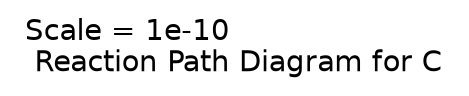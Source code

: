 digraph reaction_paths {
center=1;
 label = "Scale = 1e-10\l Reaction Path Diagram for C";
 fontname = "Helvetica";
}
